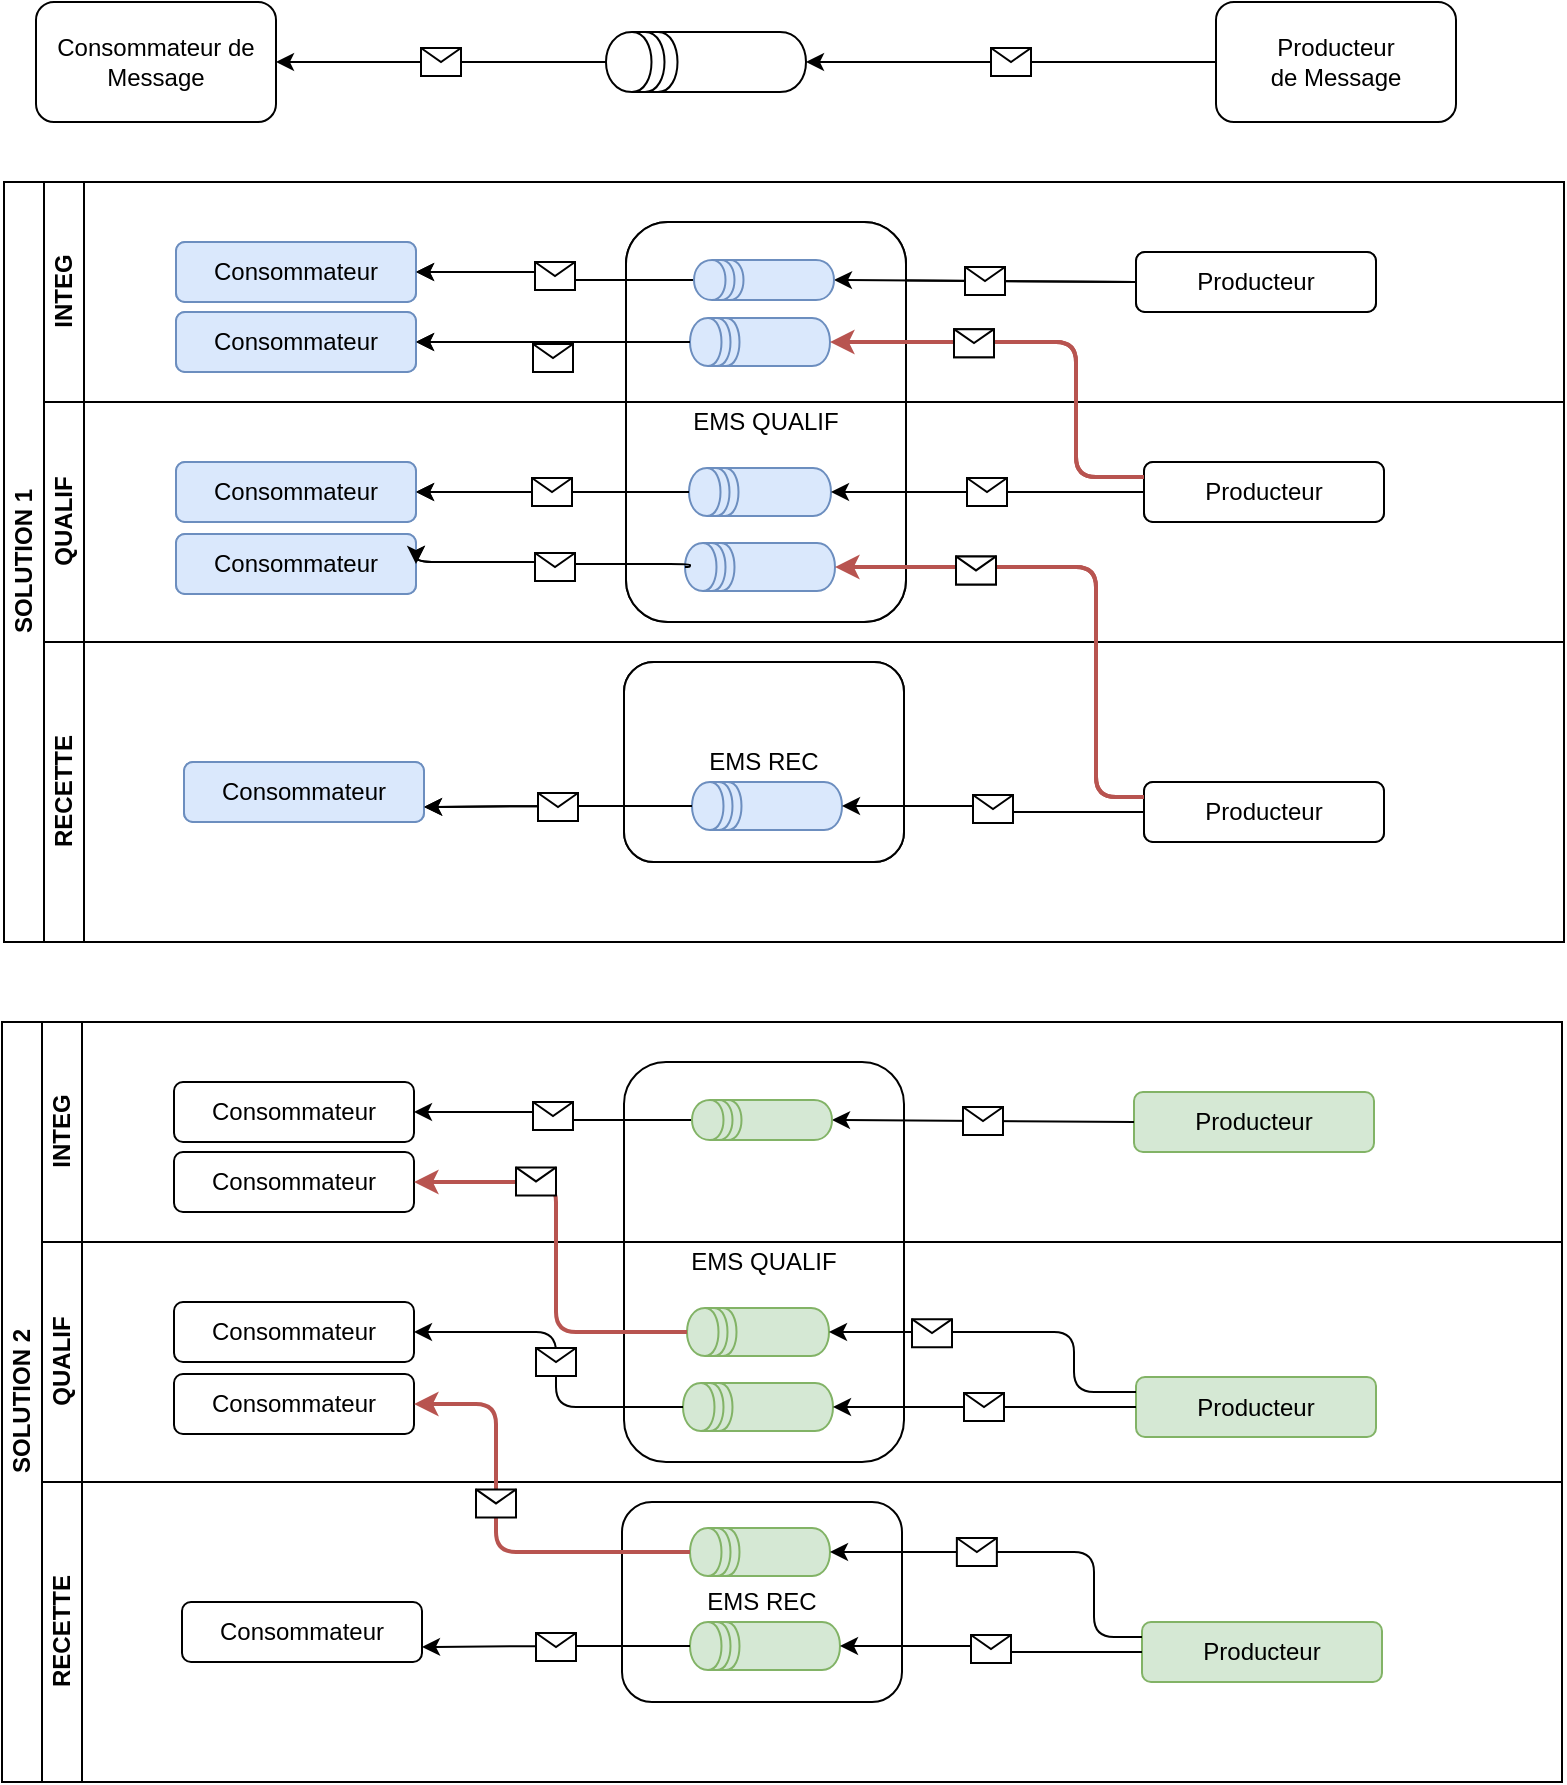 <mxfile version="14.2.7" type="github">
  <diagram id="DB7DYyGe6dCBV-LKf9_g" name="Page-1">
    <mxGraphModel dx="1564" dy="752" grid="1" gridSize="10" guides="1" tooltips="1" connect="1" arrows="1" fold="1" page="1" pageScale="1" pageWidth="827" pageHeight="1169" math="0" shadow="0">
      <root>
        <mxCell id="0" />
        <mxCell id="1" parent="0" />
        <mxCell id="XuUBlldkIkATHeK3EOdW-46" value="EMS QUALIF" style="rounded=1;whiteSpace=wrap;html=1;" vertex="1" parent="1">
          <mxGeometry x="335" y="130" width="140" height="200" as="geometry" />
        </mxCell>
        <mxCell id="Vw3KiEQnQfza69MFVmrH-1" value="Consommateur de Message" style="rounded=1;whiteSpace=wrap;html=1;" parent="1" vertex="1">
          <mxGeometry x="40" y="20" width="120" height="60" as="geometry" />
        </mxCell>
        <mxCell id="Vw3KiEQnQfza69MFVmrH-3" value="&lt;div&gt;Producteur&lt;/div&gt;&lt;div&gt;de Message&lt;br&gt;&lt;/div&gt;" style="rounded=1;whiteSpace=wrap;html=1;" parent="1" vertex="1">
          <mxGeometry x="630" y="20" width="120" height="60" as="geometry" />
        </mxCell>
        <mxCell id="Vw3KiEQnQfza69MFVmrH-16" value="" style="shape=datastore;whiteSpace=wrap;html=1;rotation=-90;" parent="1" vertex="1">
          <mxGeometry x="360" width="30" height="100" as="geometry" />
        </mxCell>
        <mxCell id="yvAMT9Jdo3WJvmyWWWsH-12" value="SOLUTION 1" style="swimlane;html=1;childLayout=stackLayout;resizeParent=1;resizeParentMax=0;horizontal=0;startSize=20;horizontalStack=0;" parent="1" vertex="1">
          <mxGeometry x="24" y="110" width="780" height="380" as="geometry" />
        </mxCell>
        <mxCell id="yvAMT9Jdo3WJvmyWWWsH-13" value="INTEG" style="swimlane;html=1;startSize=20;horizontal=0;" parent="yvAMT9Jdo3WJvmyWWWsH-12" vertex="1">
          <mxGeometry x="20" width="760" height="110" as="geometry" />
        </mxCell>
        <mxCell id="fmMvQ1CZ4i4TI4SBkcEm-39" value="Consommateur" style="rounded=1;whiteSpace=wrap;html=1;fillColor=#dae8fc;strokeColor=#6c8ebf;" parent="yvAMT9Jdo3WJvmyWWWsH-13" vertex="1">
          <mxGeometry x="66" y="30" width="120" height="30" as="geometry" />
        </mxCell>
        <mxCell id="fmMvQ1CZ4i4TI4SBkcEm-40" value="Producteur" style="rounded=1;whiteSpace=wrap;html=1;" parent="yvAMT9Jdo3WJvmyWWWsH-13" vertex="1">
          <mxGeometry x="546" y="35" width="120" height="30" as="geometry" />
        </mxCell>
        <mxCell id="fmMvQ1CZ4i4TI4SBkcEm-42" value="" style="endArrow=classic;html=1;strokeColor=#000000;entryX=1;entryY=0.5;entryDx=0;entryDy=0;exitX=0.5;exitY=0;exitDx=0;exitDy=0;edgeStyle=orthogonalEdgeStyle;" parent="yvAMT9Jdo3WJvmyWWWsH-13" source="fmMvQ1CZ4i4TI4SBkcEm-41" target="fmMvQ1CZ4i4TI4SBkcEm-39" edge="1">
          <mxGeometry relative="1" as="geometry">
            <mxPoint x="385" y="122" as="sourcePoint" />
            <mxPoint x="285" y="122" as="targetPoint" />
          </mxGeometry>
        </mxCell>
        <mxCell id="fmMvQ1CZ4i4TI4SBkcEm-43" value="" style="shape=message;html=1;outlineConnect=0;" parent="fmMvQ1CZ4i4TI4SBkcEm-42" vertex="1">
          <mxGeometry width="20" height="14" relative="1" as="geometry">
            <mxPoint x="-10" y="-7" as="offset" />
          </mxGeometry>
        </mxCell>
        <mxCell id="fmMvQ1CZ4i4TI4SBkcEm-44" value="" style="endArrow=classic;html=1;strokeColor=#000000;entryX=0.5;entryY=1;entryDx=0;entryDy=0;exitX=0;exitY=0.5;exitDx=0;exitDy=0;" parent="yvAMT9Jdo3WJvmyWWWsH-13" source="fmMvQ1CZ4i4TI4SBkcEm-40" target="fmMvQ1CZ4i4TI4SBkcEm-41" edge="1">
          <mxGeometry relative="1" as="geometry">
            <mxPoint x="590" y="92" as="sourcePoint" />
            <mxPoint x="425" y="92" as="targetPoint" />
          </mxGeometry>
        </mxCell>
        <mxCell id="fmMvQ1CZ4i4TI4SBkcEm-45" value="" style="shape=message;html=1;outlineConnect=0;" parent="fmMvQ1CZ4i4TI4SBkcEm-44" vertex="1">
          <mxGeometry width="20" height="14" relative="1" as="geometry">
            <mxPoint x="-10" y="-7" as="offset" />
          </mxGeometry>
        </mxCell>
        <mxCell id="fmMvQ1CZ4i4TI4SBkcEm-41" value="" style="shape=datastore;whiteSpace=wrap;html=1;rotation=-90;fillColor=#dae8fc;strokeColor=#6c8ebf;" parent="yvAMT9Jdo3WJvmyWWWsH-13" vertex="1">
          <mxGeometry x="350" y="14" width="20" height="70" as="geometry" />
        </mxCell>
        <mxCell id="XuUBlldkIkATHeK3EOdW-52" value="Consommateur" style="rounded=1;whiteSpace=wrap;html=1;fillColor=#dae8fc;strokeColor=#6c8ebf;" vertex="1" parent="yvAMT9Jdo3WJvmyWWWsH-13">
          <mxGeometry x="66" y="65" width="120" height="30" as="geometry" />
        </mxCell>
        <mxCell id="yvAMT9Jdo3WJvmyWWWsH-14" value="QUALIF" style="swimlane;html=1;startSize=20;horizontal=0;" parent="yvAMT9Jdo3WJvmyWWWsH-12" vertex="1">
          <mxGeometry x="20" y="110" width="760" height="120" as="geometry" />
        </mxCell>
        <mxCell id="fmMvQ1CZ4i4TI4SBkcEm-46" value="Consommateur" style="rounded=1;whiteSpace=wrap;html=1;fillColor=#dae8fc;strokeColor=#6c8ebf;" parent="yvAMT9Jdo3WJvmyWWWsH-14" vertex="1">
          <mxGeometry x="66" y="30" width="120" height="30" as="geometry" />
        </mxCell>
        <mxCell id="fmMvQ1CZ4i4TI4SBkcEm-47" value="Producteur" style="rounded=1;whiteSpace=wrap;html=1;" parent="yvAMT9Jdo3WJvmyWWWsH-14" vertex="1">
          <mxGeometry x="550" y="30" width="120" height="30" as="geometry" />
        </mxCell>
        <mxCell id="fmMvQ1CZ4i4TI4SBkcEm-48" value="" style="shape=datastore;whiteSpace=wrap;html=1;rotation=-90;fillColor=#dae8fc;strokeColor=#6c8ebf;" parent="yvAMT9Jdo3WJvmyWWWsH-14" vertex="1">
          <mxGeometry x="346" y="9.5" width="24" height="71" as="geometry" />
        </mxCell>
        <mxCell id="fmMvQ1CZ4i4TI4SBkcEm-49" value="" style="endArrow=classic;html=1;strokeColor=#000000;exitX=0.5;exitY=0;exitDx=0;exitDy=0;entryX=1;entryY=0.5;entryDx=0;entryDy=0;edgeStyle=orthogonalEdgeStyle;" parent="yvAMT9Jdo3WJvmyWWWsH-14" source="fmMvQ1CZ4i4TI4SBkcEm-48" edge="1" target="fmMvQ1CZ4i4TI4SBkcEm-46">
          <mxGeometry relative="1" as="geometry">
            <mxPoint x="345" y="-518" as="sourcePoint" />
            <mxPoint x="186" y="81" as="targetPoint" />
          </mxGeometry>
        </mxCell>
        <mxCell id="fmMvQ1CZ4i4TI4SBkcEm-50" value="" style="shape=message;html=1;outlineConnect=0;" parent="fmMvQ1CZ4i4TI4SBkcEm-49" vertex="1">
          <mxGeometry width="20" height="14" relative="1" as="geometry">
            <mxPoint x="-10" y="-7" as="offset" />
          </mxGeometry>
        </mxCell>
        <mxCell id="fmMvQ1CZ4i4TI4SBkcEm-51" value="" style="endArrow=classic;html=1;strokeColor=#000000;entryX=0.5;entryY=1;entryDx=0;entryDy=0;exitX=0;exitY=0.5;exitDx=0;exitDy=0;edgeStyle=orthogonalEdgeStyle;" parent="yvAMT9Jdo3WJvmyWWWsH-14" source="fmMvQ1CZ4i4TI4SBkcEm-47" target="fmMvQ1CZ4i4TI4SBkcEm-48" edge="1">
          <mxGeometry relative="1" as="geometry">
            <mxPoint x="550" y="-557" as="sourcePoint" />
            <mxPoint x="385" y="-557" as="targetPoint" />
          </mxGeometry>
        </mxCell>
        <mxCell id="fmMvQ1CZ4i4TI4SBkcEm-52" value="" style="shape=message;html=1;outlineConnect=0;" parent="fmMvQ1CZ4i4TI4SBkcEm-51" vertex="1">
          <mxGeometry width="20" height="14" relative="1" as="geometry">
            <mxPoint x="-10" y="-7" as="offset" />
          </mxGeometry>
        </mxCell>
        <mxCell id="XuUBlldkIkATHeK3EOdW-56" value="Consommateur" style="rounded=1;whiteSpace=wrap;html=1;fillColor=#dae8fc;strokeColor=#6c8ebf;" vertex="1" parent="yvAMT9Jdo3WJvmyWWWsH-14">
          <mxGeometry x="66" y="66" width="120" height="30" as="geometry" />
        </mxCell>
        <mxCell id="yvAMT9Jdo3WJvmyWWWsH-15" value="RECETTE" style="swimlane;html=1;startSize=20;horizontal=0;" parent="yvAMT9Jdo3WJvmyWWWsH-12" vertex="1">
          <mxGeometry x="20" y="230" width="760" height="150" as="geometry" />
        </mxCell>
        <mxCell id="XuUBlldkIkATHeK3EOdW-1" value="EMS REC" style="rounded=1;whiteSpace=wrap;html=1;" vertex="1" parent="yvAMT9Jdo3WJvmyWWWsH-15">
          <mxGeometry x="290" y="10" width="140" height="100" as="geometry" />
        </mxCell>
        <mxCell id="fmMvQ1CZ4i4TI4SBkcEm-53" value="Consommateur" style="rounded=1;whiteSpace=wrap;html=1;fillColor=#dae8fc;strokeColor=#6c8ebf;" parent="yvAMT9Jdo3WJvmyWWWsH-15" vertex="1">
          <mxGeometry x="70" y="60" width="120" height="30" as="geometry" />
        </mxCell>
        <mxCell id="fmMvQ1CZ4i4TI4SBkcEm-54" value="Producteur" style="rounded=1;whiteSpace=wrap;html=1;" parent="yvAMT9Jdo3WJvmyWWWsH-15" vertex="1">
          <mxGeometry x="550" y="70" width="120" height="30" as="geometry" />
        </mxCell>
        <mxCell id="fmMvQ1CZ4i4TI4SBkcEm-55" value="" style="shape=datastore;whiteSpace=wrap;html=1;rotation=-90;fillColor=#dae8fc;strokeColor=#6c8ebf;" parent="yvAMT9Jdo3WJvmyWWWsH-15" vertex="1">
          <mxGeometry x="349.5" y="44.5" width="24" height="75" as="geometry" />
        </mxCell>
        <mxCell id="fmMvQ1CZ4i4TI4SBkcEm-56" value="" style="endArrow=classic;html=1;strokeColor=#000000;entryX=1;entryY=0.75;entryDx=0;entryDy=0;exitX=0.5;exitY=0;exitDx=0;exitDy=0;edgeStyle=orthogonalEdgeStyle;" parent="yvAMT9Jdo3WJvmyWWWsH-15" source="fmMvQ1CZ4i4TI4SBkcEm-55" target="fmMvQ1CZ4i4TI4SBkcEm-53" edge="1">
          <mxGeometry relative="1" as="geometry">
            <mxPoint x="345" y="-523" as="sourcePoint" />
            <mxPoint x="245" y="-523" as="targetPoint" />
          </mxGeometry>
        </mxCell>
        <mxCell id="fmMvQ1CZ4i4TI4SBkcEm-57" value="" style="shape=message;html=1;outlineConnect=0;" parent="fmMvQ1CZ4i4TI4SBkcEm-56" vertex="1">
          <mxGeometry width="20" height="14" relative="1" as="geometry">
            <mxPoint x="-10" y="-7" as="offset" />
          </mxGeometry>
        </mxCell>
        <mxCell id="fmMvQ1CZ4i4TI4SBkcEm-58" value="" style="endArrow=classic;html=1;strokeColor=#000000;entryX=0.5;entryY=1;entryDx=0;entryDy=0;exitX=0;exitY=0.5;exitDx=0;exitDy=0;edgeStyle=orthogonalEdgeStyle;" parent="yvAMT9Jdo3WJvmyWWWsH-15" source="fmMvQ1CZ4i4TI4SBkcEm-54" target="fmMvQ1CZ4i4TI4SBkcEm-55" edge="1">
          <mxGeometry relative="1" as="geometry">
            <mxPoint x="550" y="-553" as="sourcePoint" />
            <mxPoint x="385" y="-553" as="targetPoint" />
          </mxGeometry>
        </mxCell>
        <mxCell id="fmMvQ1CZ4i4TI4SBkcEm-59" value="" style="shape=message;html=1;outlineConnect=0;" parent="fmMvQ1CZ4i4TI4SBkcEm-58" vertex="1">
          <mxGeometry width="20" height="14" relative="1" as="geometry">
            <mxPoint x="-10" y="-7" as="offset" />
          </mxGeometry>
        </mxCell>
        <mxCell id="yvAMT9Jdo3WJvmyWWWsH-21" value="" style="endArrow=classic;html=1;strokeColor=#000000;entryX=1;entryY=0.5;entryDx=0;entryDy=0;exitX=0.5;exitY=0;exitDx=0;exitDy=0;" parent="1" source="Vw3KiEQnQfza69MFVmrH-16" target="Vw3KiEQnQfza69MFVmrH-1" edge="1">
          <mxGeometry relative="1" as="geometry">
            <mxPoint x="400" y="122" as="sourcePoint" />
            <mxPoint x="300" y="122" as="targetPoint" />
          </mxGeometry>
        </mxCell>
        <mxCell id="yvAMT9Jdo3WJvmyWWWsH-22" value="" style="shape=message;html=1;outlineConnect=0;" parent="yvAMT9Jdo3WJvmyWWWsH-21" vertex="1">
          <mxGeometry width="20" height="14" relative="1" as="geometry">
            <mxPoint x="-10" y="-7" as="offset" />
          </mxGeometry>
        </mxCell>
        <mxCell id="yvAMT9Jdo3WJvmyWWWsH-23" value="" style="endArrow=classic;html=1;strokeColor=#000000;entryX=0.5;entryY=1;entryDx=0;entryDy=0;exitX=0;exitY=0.5;exitDx=0;exitDy=0;" parent="1" source="Vw3KiEQnQfza69MFVmrH-3" target="Vw3KiEQnQfza69MFVmrH-16" edge="1">
          <mxGeometry relative="1" as="geometry">
            <mxPoint x="605" y="92" as="sourcePoint" />
            <mxPoint x="440" y="92" as="targetPoint" />
          </mxGeometry>
        </mxCell>
        <mxCell id="yvAMT9Jdo3WJvmyWWWsH-24" value="" style="shape=message;html=1;outlineConnect=0;" parent="yvAMT9Jdo3WJvmyWWWsH-23" vertex="1">
          <mxGeometry width="20" height="14" relative="1" as="geometry">
            <mxPoint x="-10" y="-7" as="offset" />
          </mxGeometry>
        </mxCell>
        <mxCell id="fmMvQ1CZ4i4TI4SBkcEm-62" value="" style="shape=datastore;whiteSpace=wrap;html=1;rotation=-90;fillColor=#dae8fc;strokeColor=#6c8ebf;" parent="1" vertex="1">
          <mxGeometry x="390" y="155" width="24" height="70" as="geometry" />
        </mxCell>
        <mxCell id="fmMvQ1CZ4i4TI4SBkcEm-63" value="" style="endArrow=classic;html=1;strokeColor=#000000;exitX=0.5;exitY=0;exitDx=0;exitDy=0;entryX=1;entryY=0.5;entryDx=0;entryDy=0;edgeStyle=orthogonalEdgeStyle;" parent="1" source="fmMvQ1CZ4i4TI4SBkcEm-62" target="XuUBlldkIkATHeK3EOdW-52" edge="1">
          <mxGeometry relative="1" as="geometry">
            <mxPoint x="353" y="310" as="sourcePoint" />
            <mxPoint x="234" y="310" as="targetPoint" />
          </mxGeometry>
        </mxCell>
        <mxCell id="fmMvQ1CZ4i4TI4SBkcEm-64" value="" style="shape=message;html=1;outlineConnect=0;" parent="fmMvQ1CZ4i4TI4SBkcEm-63" vertex="1">
          <mxGeometry width="20" height="14" relative="1" as="geometry">
            <mxPoint x="-10" y="1" as="offset" />
          </mxGeometry>
        </mxCell>
        <mxCell id="fmMvQ1CZ4i4TI4SBkcEm-60" value="" style="endArrow=classic;html=1;strokeColor=#b85450;entryX=0.5;entryY=1;entryDx=0;entryDy=0;exitX=0;exitY=0.25;exitDx=0;exitDy=0;edgeStyle=orthogonalEdgeStyle;fillColor=#f8cecc;strokeWidth=2;" parent="1" source="fmMvQ1CZ4i4TI4SBkcEm-47" target="fmMvQ1CZ4i4TI4SBkcEm-62" edge="1">
          <mxGeometry relative="1" as="geometry">
            <mxPoint x="590" y="180" as="sourcePoint" />
            <mxPoint x="449" y="180" as="targetPoint" />
            <Array as="points">
              <mxPoint x="560" y="258" />
              <mxPoint x="560" y="190" />
            </Array>
          </mxGeometry>
        </mxCell>
        <mxCell id="fmMvQ1CZ4i4TI4SBkcEm-61" value="" style="shape=message;html=1;outlineConnect=0;" parent="fmMvQ1CZ4i4TI4SBkcEm-60" vertex="1">
          <mxGeometry width="20" height="14" relative="1" as="geometry">
            <mxPoint x="-50" y="-6.43" as="offset" />
          </mxGeometry>
        </mxCell>
        <mxCell id="fmMvQ1CZ4i4TI4SBkcEm-65" value="" style="shape=datastore;whiteSpace=wrap;html=1;rotation=-90;fillColor=#dae8fc;strokeColor=#6c8ebf;" parent="1" vertex="1">
          <mxGeometry x="390" y="265" width="24" height="75" as="geometry" />
        </mxCell>
        <mxCell id="fmMvQ1CZ4i4TI4SBkcEm-66" value="" style="endArrow=classic;html=1;strokeColor=#000000;exitX=0.5;exitY=0;exitDx=0;exitDy=0;entryX=1;entryY=0.5;entryDx=0;entryDy=0;edgeStyle=orthogonalEdgeStyle;" parent="1" source="fmMvQ1CZ4i4TI4SBkcEm-65" target="XuUBlldkIkATHeK3EOdW-56" edge="1">
          <mxGeometry relative="1" as="geometry">
            <mxPoint x="357" y="225" as="sourcePoint" />
            <mxPoint x="238" y="267.5" as="targetPoint" />
            <Array as="points">
              <mxPoint x="367" y="303" />
              <mxPoint x="367" y="301" />
              <mxPoint x="294" y="301" />
              <mxPoint x="230" y="300" />
            </Array>
          </mxGeometry>
        </mxCell>
        <mxCell id="fmMvQ1CZ4i4TI4SBkcEm-67" value="" style="shape=message;html=1;outlineConnect=0;" parent="fmMvQ1CZ4i4TI4SBkcEm-66" vertex="1">
          <mxGeometry width="20" height="14" relative="1" as="geometry">
            <mxPoint x="-10" y="-5.5" as="offset" />
          </mxGeometry>
        </mxCell>
        <mxCell id="fmMvQ1CZ4i4TI4SBkcEm-70" value="" style="endArrow=classic;html=1;strokeColor=#b85450;entryX=0.5;entryY=1;entryDx=0;entryDy=0;edgeStyle=orthogonalEdgeStyle;fillColor=#f8cecc;strokeWidth=2;exitX=0;exitY=0.25;exitDx=0;exitDy=0;" parent="1" target="fmMvQ1CZ4i4TI4SBkcEm-65" edge="1" source="fmMvQ1CZ4i4TI4SBkcEm-54">
          <mxGeometry relative="1" as="geometry">
            <mxPoint x="590" y="160" as="sourcePoint" />
            <mxPoint x="453" y="290" as="targetPoint" />
            <Array as="points">
              <mxPoint x="570" y="418" />
              <mxPoint x="570" y="303" />
            </Array>
          </mxGeometry>
        </mxCell>
        <mxCell id="fmMvQ1CZ4i4TI4SBkcEm-71" value="" style="shape=message;html=1;outlineConnect=0;" parent="fmMvQ1CZ4i4TI4SBkcEm-70" vertex="1">
          <mxGeometry width="20" height="14" relative="1" as="geometry">
            <mxPoint x="-70" y="-9.29" as="offset" />
          </mxGeometry>
        </mxCell>
        <mxCell id="XuUBlldkIkATHeK3EOdW-62" value="EMS QUALIF" style="rounded=1;whiteSpace=wrap;html=1;" vertex="1" parent="1">
          <mxGeometry x="335" y="130" width="140" height="200" as="geometry" />
        </mxCell>
        <mxCell id="XuUBlldkIkATHeK3EOdW-63" value="SOLUTION 1" style="swimlane;html=1;childLayout=stackLayout;resizeParent=1;resizeParentMax=0;horizontal=0;startSize=20;horizontalStack=0;" vertex="1" parent="1">
          <mxGeometry x="24" y="110" width="780" height="380" as="geometry" />
        </mxCell>
        <mxCell id="XuUBlldkIkATHeK3EOdW-64" value="INTEG" style="swimlane;html=1;startSize=20;horizontal=0;" vertex="1" parent="XuUBlldkIkATHeK3EOdW-63">
          <mxGeometry x="20" width="760" height="110" as="geometry" />
        </mxCell>
        <mxCell id="XuUBlldkIkATHeK3EOdW-65" value="Consommateur" style="rounded=1;whiteSpace=wrap;html=1;fillColor=#dae8fc;strokeColor=#6c8ebf;" vertex="1" parent="XuUBlldkIkATHeK3EOdW-64">
          <mxGeometry x="66" y="30" width="120" height="30" as="geometry" />
        </mxCell>
        <mxCell id="XuUBlldkIkATHeK3EOdW-66" value="Producteur" style="rounded=1;whiteSpace=wrap;html=1;" vertex="1" parent="XuUBlldkIkATHeK3EOdW-64">
          <mxGeometry x="546" y="35" width="120" height="30" as="geometry" />
        </mxCell>
        <mxCell id="XuUBlldkIkATHeK3EOdW-67" value="" style="endArrow=classic;html=1;strokeColor=#000000;entryX=1;entryY=0.5;entryDx=0;entryDy=0;exitX=0.5;exitY=0;exitDx=0;exitDy=0;edgeStyle=orthogonalEdgeStyle;" edge="1" parent="XuUBlldkIkATHeK3EOdW-64" source="XuUBlldkIkATHeK3EOdW-71" target="XuUBlldkIkATHeK3EOdW-65">
          <mxGeometry relative="1" as="geometry">
            <mxPoint x="385" y="122" as="sourcePoint" />
            <mxPoint x="285" y="122" as="targetPoint" />
          </mxGeometry>
        </mxCell>
        <mxCell id="XuUBlldkIkATHeK3EOdW-68" value="" style="shape=message;html=1;outlineConnect=0;" vertex="1" parent="XuUBlldkIkATHeK3EOdW-67">
          <mxGeometry width="20" height="14" relative="1" as="geometry">
            <mxPoint x="-10" y="-7" as="offset" />
          </mxGeometry>
        </mxCell>
        <mxCell id="XuUBlldkIkATHeK3EOdW-69" value="" style="endArrow=classic;html=1;strokeColor=#000000;entryX=0.5;entryY=1;entryDx=0;entryDy=0;exitX=0;exitY=0.5;exitDx=0;exitDy=0;" edge="1" parent="XuUBlldkIkATHeK3EOdW-64" source="XuUBlldkIkATHeK3EOdW-66" target="XuUBlldkIkATHeK3EOdW-71">
          <mxGeometry relative="1" as="geometry">
            <mxPoint x="590" y="92" as="sourcePoint" />
            <mxPoint x="425" y="92" as="targetPoint" />
          </mxGeometry>
        </mxCell>
        <mxCell id="XuUBlldkIkATHeK3EOdW-70" value="" style="shape=message;html=1;outlineConnect=0;" vertex="1" parent="XuUBlldkIkATHeK3EOdW-69">
          <mxGeometry width="20" height="14" relative="1" as="geometry">
            <mxPoint x="-10" y="-7" as="offset" />
          </mxGeometry>
        </mxCell>
        <mxCell id="XuUBlldkIkATHeK3EOdW-71" value="" style="shape=datastore;whiteSpace=wrap;html=1;rotation=-90;fillColor=#dae8fc;strokeColor=#6c8ebf;" vertex="1" parent="XuUBlldkIkATHeK3EOdW-64">
          <mxGeometry x="350" y="14" width="20" height="70" as="geometry" />
        </mxCell>
        <mxCell id="XuUBlldkIkATHeK3EOdW-72" value="Consommateur" style="rounded=1;whiteSpace=wrap;html=1;fillColor=#dae8fc;strokeColor=#6c8ebf;" vertex="1" parent="XuUBlldkIkATHeK3EOdW-64">
          <mxGeometry x="66" y="65" width="120" height="30" as="geometry" />
        </mxCell>
        <mxCell id="XuUBlldkIkATHeK3EOdW-73" value="QUALIF" style="swimlane;html=1;startSize=20;horizontal=0;" vertex="1" parent="XuUBlldkIkATHeK3EOdW-63">
          <mxGeometry x="20" y="110" width="760" height="120" as="geometry" />
        </mxCell>
        <mxCell id="XuUBlldkIkATHeK3EOdW-74" value="Consommateur" style="rounded=1;whiteSpace=wrap;html=1;fillColor=#dae8fc;strokeColor=#6c8ebf;" vertex="1" parent="XuUBlldkIkATHeK3EOdW-73">
          <mxGeometry x="66" y="30" width="120" height="30" as="geometry" />
        </mxCell>
        <mxCell id="XuUBlldkIkATHeK3EOdW-75" value="Producteur" style="rounded=1;whiteSpace=wrap;html=1;" vertex="1" parent="XuUBlldkIkATHeK3EOdW-73">
          <mxGeometry x="550" y="30" width="120" height="30" as="geometry" />
        </mxCell>
        <mxCell id="XuUBlldkIkATHeK3EOdW-76" value="" style="shape=datastore;whiteSpace=wrap;html=1;rotation=-90;fillColor=#dae8fc;strokeColor=#6c8ebf;" vertex="1" parent="XuUBlldkIkATHeK3EOdW-73">
          <mxGeometry x="346" y="9.5" width="24" height="71" as="geometry" />
        </mxCell>
        <mxCell id="XuUBlldkIkATHeK3EOdW-77" value="" style="endArrow=classic;html=1;strokeColor=#000000;exitX=0.5;exitY=0;exitDx=0;exitDy=0;entryX=1;entryY=0.5;entryDx=0;entryDy=0;edgeStyle=orthogonalEdgeStyle;" edge="1" parent="XuUBlldkIkATHeK3EOdW-73" source="XuUBlldkIkATHeK3EOdW-76" target="XuUBlldkIkATHeK3EOdW-74">
          <mxGeometry relative="1" as="geometry">
            <mxPoint x="345" y="-518" as="sourcePoint" />
            <mxPoint x="186" y="81" as="targetPoint" />
          </mxGeometry>
        </mxCell>
        <mxCell id="XuUBlldkIkATHeK3EOdW-78" value="" style="shape=message;html=1;outlineConnect=0;" vertex="1" parent="XuUBlldkIkATHeK3EOdW-77">
          <mxGeometry width="20" height="14" relative="1" as="geometry">
            <mxPoint x="-10" y="-7" as="offset" />
          </mxGeometry>
        </mxCell>
        <mxCell id="XuUBlldkIkATHeK3EOdW-79" value="" style="endArrow=classic;html=1;strokeColor=#000000;entryX=0.5;entryY=1;entryDx=0;entryDy=0;exitX=0;exitY=0.5;exitDx=0;exitDy=0;edgeStyle=orthogonalEdgeStyle;" edge="1" parent="XuUBlldkIkATHeK3EOdW-73" source="XuUBlldkIkATHeK3EOdW-75" target="XuUBlldkIkATHeK3EOdW-76">
          <mxGeometry relative="1" as="geometry">
            <mxPoint x="550" y="-557" as="sourcePoint" />
            <mxPoint x="385" y="-557" as="targetPoint" />
          </mxGeometry>
        </mxCell>
        <mxCell id="XuUBlldkIkATHeK3EOdW-80" value="" style="shape=message;html=1;outlineConnect=0;" vertex="1" parent="XuUBlldkIkATHeK3EOdW-79">
          <mxGeometry width="20" height="14" relative="1" as="geometry">
            <mxPoint x="-10" y="-7" as="offset" />
          </mxGeometry>
        </mxCell>
        <mxCell id="XuUBlldkIkATHeK3EOdW-81" value="Consommateur" style="rounded=1;whiteSpace=wrap;html=1;fillColor=#dae8fc;strokeColor=#6c8ebf;" vertex="1" parent="XuUBlldkIkATHeK3EOdW-73">
          <mxGeometry x="66" y="66" width="120" height="30" as="geometry" />
        </mxCell>
        <mxCell id="XuUBlldkIkATHeK3EOdW-82" value="RECETTE" style="swimlane;html=1;startSize=20;horizontal=0;" vertex="1" parent="XuUBlldkIkATHeK3EOdW-63">
          <mxGeometry x="20" y="230" width="760" height="150" as="geometry" />
        </mxCell>
        <mxCell id="XuUBlldkIkATHeK3EOdW-83" value="EMS REC" style="rounded=1;whiteSpace=wrap;html=1;" vertex="1" parent="XuUBlldkIkATHeK3EOdW-82">
          <mxGeometry x="290" y="10" width="140" height="100" as="geometry" />
        </mxCell>
        <mxCell id="XuUBlldkIkATHeK3EOdW-84" value="Consommateur" style="rounded=1;whiteSpace=wrap;html=1;fillColor=#dae8fc;strokeColor=#6c8ebf;" vertex="1" parent="XuUBlldkIkATHeK3EOdW-82">
          <mxGeometry x="70" y="60" width="120" height="30" as="geometry" />
        </mxCell>
        <mxCell id="XuUBlldkIkATHeK3EOdW-85" value="Producteur" style="rounded=1;whiteSpace=wrap;html=1;" vertex="1" parent="XuUBlldkIkATHeK3EOdW-82">
          <mxGeometry x="550" y="70" width="120" height="30" as="geometry" />
        </mxCell>
        <mxCell id="XuUBlldkIkATHeK3EOdW-86" value="" style="shape=datastore;whiteSpace=wrap;html=1;rotation=-90;fillColor=#dae8fc;strokeColor=#6c8ebf;" vertex="1" parent="XuUBlldkIkATHeK3EOdW-82">
          <mxGeometry x="349.5" y="44.5" width="24" height="75" as="geometry" />
        </mxCell>
        <mxCell id="XuUBlldkIkATHeK3EOdW-87" value="" style="endArrow=classic;html=1;strokeColor=#000000;entryX=1;entryY=0.75;entryDx=0;entryDy=0;exitX=0.5;exitY=0;exitDx=0;exitDy=0;edgeStyle=orthogonalEdgeStyle;" edge="1" parent="XuUBlldkIkATHeK3EOdW-82" source="XuUBlldkIkATHeK3EOdW-86" target="XuUBlldkIkATHeK3EOdW-84">
          <mxGeometry relative="1" as="geometry">
            <mxPoint x="345" y="-523" as="sourcePoint" />
            <mxPoint x="245" y="-523" as="targetPoint" />
          </mxGeometry>
        </mxCell>
        <mxCell id="XuUBlldkIkATHeK3EOdW-88" value="" style="shape=message;html=1;outlineConnect=0;" vertex="1" parent="XuUBlldkIkATHeK3EOdW-87">
          <mxGeometry width="20" height="14" relative="1" as="geometry">
            <mxPoint x="-10" y="-7" as="offset" />
          </mxGeometry>
        </mxCell>
        <mxCell id="XuUBlldkIkATHeK3EOdW-89" value="" style="endArrow=classic;html=1;strokeColor=#000000;entryX=0.5;entryY=1;entryDx=0;entryDy=0;exitX=0;exitY=0.5;exitDx=0;exitDy=0;edgeStyle=orthogonalEdgeStyle;" edge="1" parent="XuUBlldkIkATHeK3EOdW-82" source="XuUBlldkIkATHeK3EOdW-85" target="XuUBlldkIkATHeK3EOdW-86">
          <mxGeometry relative="1" as="geometry">
            <mxPoint x="550" y="-553" as="sourcePoint" />
            <mxPoint x="385" y="-553" as="targetPoint" />
          </mxGeometry>
        </mxCell>
        <mxCell id="XuUBlldkIkATHeK3EOdW-90" value="" style="shape=message;html=1;outlineConnect=0;" vertex="1" parent="XuUBlldkIkATHeK3EOdW-89">
          <mxGeometry width="20" height="14" relative="1" as="geometry">
            <mxPoint x="-10" y="-7" as="offset" />
          </mxGeometry>
        </mxCell>
        <mxCell id="XuUBlldkIkATHeK3EOdW-91" value="" style="shape=datastore;whiteSpace=wrap;html=1;rotation=-90;fillColor=#dae8fc;strokeColor=#6c8ebf;" vertex="1" parent="1">
          <mxGeometry x="390" y="155" width="24" height="70" as="geometry" />
        </mxCell>
        <mxCell id="XuUBlldkIkATHeK3EOdW-92" value="" style="endArrow=classic;html=1;strokeColor=#000000;exitX=0.5;exitY=0;exitDx=0;exitDy=0;entryX=1;entryY=0.5;entryDx=0;entryDy=0;edgeStyle=orthogonalEdgeStyle;" edge="1" parent="1" source="XuUBlldkIkATHeK3EOdW-91" target="XuUBlldkIkATHeK3EOdW-72">
          <mxGeometry relative="1" as="geometry">
            <mxPoint x="353" y="310" as="sourcePoint" />
            <mxPoint x="234" y="310" as="targetPoint" />
          </mxGeometry>
        </mxCell>
        <mxCell id="XuUBlldkIkATHeK3EOdW-93" value="" style="shape=message;html=1;outlineConnect=0;" vertex="1" parent="XuUBlldkIkATHeK3EOdW-92">
          <mxGeometry width="20" height="14" relative="1" as="geometry">
            <mxPoint x="-10" y="1" as="offset" />
          </mxGeometry>
        </mxCell>
        <mxCell id="XuUBlldkIkATHeK3EOdW-94" value="" style="endArrow=classic;html=1;strokeColor=#b85450;entryX=0.5;entryY=1;entryDx=0;entryDy=0;exitX=0;exitY=0.25;exitDx=0;exitDy=0;edgeStyle=orthogonalEdgeStyle;fillColor=#f8cecc;strokeWidth=2;" edge="1" parent="1" source="XuUBlldkIkATHeK3EOdW-75" target="XuUBlldkIkATHeK3EOdW-91">
          <mxGeometry relative="1" as="geometry">
            <mxPoint x="590" y="180" as="sourcePoint" />
            <mxPoint x="449" y="180" as="targetPoint" />
            <Array as="points">
              <mxPoint x="560" y="258" />
              <mxPoint x="560" y="190" />
            </Array>
          </mxGeometry>
        </mxCell>
        <mxCell id="XuUBlldkIkATHeK3EOdW-95" value="" style="shape=message;html=1;outlineConnect=0;" vertex="1" parent="XuUBlldkIkATHeK3EOdW-94">
          <mxGeometry width="20" height="14" relative="1" as="geometry">
            <mxPoint x="-50" y="-6.43" as="offset" />
          </mxGeometry>
        </mxCell>
        <mxCell id="XuUBlldkIkATHeK3EOdW-96" value="" style="shape=datastore;whiteSpace=wrap;html=1;rotation=-90;fillColor=#dae8fc;strokeColor=#6c8ebf;" vertex="1" parent="1">
          <mxGeometry x="390" y="265" width="24" height="75" as="geometry" />
        </mxCell>
        <mxCell id="XuUBlldkIkATHeK3EOdW-97" value="" style="endArrow=classic;html=1;strokeColor=#000000;exitX=0.5;exitY=0;exitDx=0;exitDy=0;entryX=1;entryY=0.5;entryDx=0;entryDy=0;edgeStyle=orthogonalEdgeStyle;" edge="1" parent="1" source="XuUBlldkIkATHeK3EOdW-96" target="XuUBlldkIkATHeK3EOdW-81">
          <mxGeometry relative="1" as="geometry">
            <mxPoint x="357" y="225" as="sourcePoint" />
            <mxPoint x="238" y="267.5" as="targetPoint" />
            <Array as="points">
              <mxPoint x="367" y="303" />
              <mxPoint x="367" y="301" />
              <mxPoint x="294" y="301" />
              <mxPoint x="230" y="300" />
            </Array>
          </mxGeometry>
        </mxCell>
        <mxCell id="XuUBlldkIkATHeK3EOdW-98" value="" style="shape=message;html=1;outlineConnect=0;" vertex="1" parent="XuUBlldkIkATHeK3EOdW-97">
          <mxGeometry width="20" height="14" relative="1" as="geometry">
            <mxPoint x="-10" y="-5.5" as="offset" />
          </mxGeometry>
        </mxCell>
        <mxCell id="XuUBlldkIkATHeK3EOdW-99" value="" style="endArrow=classic;html=1;strokeColor=#b85450;entryX=0.5;entryY=1;entryDx=0;entryDy=0;edgeStyle=orthogonalEdgeStyle;fillColor=#f8cecc;strokeWidth=2;exitX=0;exitY=0.25;exitDx=0;exitDy=0;" edge="1" parent="1" source="XuUBlldkIkATHeK3EOdW-85" target="XuUBlldkIkATHeK3EOdW-96">
          <mxGeometry relative="1" as="geometry">
            <mxPoint x="590" y="160" as="sourcePoint" />
            <mxPoint x="453" y="290" as="targetPoint" />
            <Array as="points">
              <mxPoint x="570" y="418" />
              <mxPoint x="570" y="303" />
            </Array>
          </mxGeometry>
        </mxCell>
        <mxCell id="XuUBlldkIkATHeK3EOdW-100" value="" style="shape=message;html=1;outlineConnect=0;" vertex="1" parent="XuUBlldkIkATHeK3EOdW-99">
          <mxGeometry width="20" height="14" relative="1" as="geometry">
            <mxPoint x="-70" y="-9.29" as="offset" />
          </mxGeometry>
        </mxCell>
        <mxCell id="XuUBlldkIkATHeK3EOdW-116" value="EMS QUALIF" style="rounded=1;whiteSpace=wrap;html=1;" vertex="1" parent="1">
          <mxGeometry x="334" y="550" width="140" height="200" as="geometry" />
        </mxCell>
        <mxCell id="XuUBlldkIkATHeK3EOdW-117" value="SOLUTION 2" style="swimlane;html=1;childLayout=stackLayout;resizeParent=1;resizeParentMax=0;horizontal=0;startSize=20;horizontalStack=0;" vertex="1" parent="1">
          <mxGeometry x="23" y="530" width="780" height="380" as="geometry" />
        </mxCell>
        <mxCell id="XuUBlldkIkATHeK3EOdW-118" value="INTEG" style="swimlane;html=1;startSize=20;horizontal=0;" vertex="1" parent="XuUBlldkIkATHeK3EOdW-117">
          <mxGeometry x="20" width="760" height="110" as="geometry" />
        </mxCell>
        <mxCell id="XuUBlldkIkATHeK3EOdW-119" value="Consommateur" style="rounded=1;whiteSpace=wrap;html=1;" vertex="1" parent="XuUBlldkIkATHeK3EOdW-118">
          <mxGeometry x="66" y="30" width="120" height="30" as="geometry" />
        </mxCell>
        <mxCell id="XuUBlldkIkATHeK3EOdW-120" value="Producteur" style="rounded=1;whiteSpace=wrap;html=1;fillColor=#d5e8d4;strokeColor=#82b366;" vertex="1" parent="XuUBlldkIkATHeK3EOdW-118">
          <mxGeometry x="546" y="35" width="120" height="30" as="geometry" />
        </mxCell>
        <mxCell id="XuUBlldkIkATHeK3EOdW-121" value="" style="endArrow=classic;html=1;strokeColor=#000000;entryX=1;entryY=0.5;entryDx=0;entryDy=0;exitX=0.5;exitY=0;exitDx=0;exitDy=0;edgeStyle=orthogonalEdgeStyle;" edge="1" parent="XuUBlldkIkATHeK3EOdW-118" source="XuUBlldkIkATHeK3EOdW-125" target="XuUBlldkIkATHeK3EOdW-119">
          <mxGeometry relative="1" as="geometry">
            <mxPoint x="385" y="122" as="sourcePoint" />
            <mxPoint x="285" y="122" as="targetPoint" />
          </mxGeometry>
        </mxCell>
        <mxCell id="XuUBlldkIkATHeK3EOdW-122" value="" style="shape=message;html=1;outlineConnect=0;" vertex="1" parent="XuUBlldkIkATHeK3EOdW-121">
          <mxGeometry width="20" height="14" relative="1" as="geometry">
            <mxPoint x="-10" y="-7" as="offset" />
          </mxGeometry>
        </mxCell>
        <mxCell id="XuUBlldkIkATHeK3EOdW-123" value="" style="endArrow=classic;html=1;strokeColor=#000000;entryX=0.5;entryY=1;entryDx=0;entryDy=0;exitX=0;exitY=0.5;exitDx=0;exitDy=0;" edge="1" parent="XuUBlldkIkATHeK3EOdW-118" source="XuUBlldkIkATHeK3EOdW-120" target="XuUBlldkIkATHeK3EOdW-125">
          <mxGeometry relative="1" as="geometry">
            <mxPoint x="590" y="92" as="sourcePoint" />
            <mxPoint x="425" y="92" as="targetPoint" />
          </mxGeometry>
        </mxCell>
        <mxCell id="XuUBlldkIkATHeK3EOdW-124" value="" style="shape=message;html=1;outlineConnect=0;" vertex="1" parent="XuUBlldkIkATHeK3EOdW-123">
          <mxGeometry width="20" height="14" relative="1" as="geometry">
            <mxPoint x="-10" y="-7" as="offset" />
          </mxGeometry>
        </mxCell>
        <mxCell id="XuUBlldkIkATHeK3EOdW-125" value="" style="shape=datastore;whiteSpace=wrap;html=1;rotation=-90;fillColor=#d5e8d4;strokeColor=#82b366;" vertex="1" parent="XuUBlldkIkATHeK3EOdW-118">
          <mxGeometry x="350" y="14" width="20" height="70" as="geometry" />
        </mxCell>
        <mxCell id="XuUBlldkIkATHeK3EOdW-126" value="Consommateur" style="rounded=1;whiteSpace=wrap;html=1;" vertex="1" parent="XuUBlldkIkATHeK3EOdW-118">
          <mxGeometry x="66" y="65" width="120" height="30" as="geometry" />
        </mxCell>
        <mxCell id="XuUBlldkIkATHeK3EOdW-127" value="QUALIF" style="swimlane;html=1;startSize=20;horizontal=0;" vertex="1" parent="XuUBlldkIkATHeK3EOdW-117">
          <mxGeometry x="20" y="110" width="760" height="120" as="geometry" />
        </mxCell>
        <mxCell id="XuUBlldkIkATHeK3EOdW-128" value="Consommateur" style="rounded=1;whiteSpace=wrap;html=1;" vertex="1" parent="XuUBlldkIkATHeK3EOdW-127">
          <mxGeometry x="66" y="30" width="120" height="30" as="geometry" />
        </mxCell>
        <mxCell id="XuUBlldkIkATHeK3EOdW-129" value="Producteur" style="rounded=1;whiteSpace=wrap;html=1;fillColor=#d5e8d4;strokeColor=#82b366;" vertex="1" parent="XuUBlldkIkATHeK3EOdW-127">
          <mxGeometry x="547" y="67.5" width="120" height="30" as="geometry" />
        </mxCell>
        <mxCell id="XuUBlldkIkATHeK3EOdW-130" value="" style="shape=datastore;whiteSpace=wrap;html=1;rotation=-90;fillColor=#d5e8d4;strokeColor=#82b366;" vertex="1" parent="XuUBlldkIkATHeK3EOdW-127">
          <mxGeometry x="346" y="9.5" width="24" height="71" as="geometry" />
        </mxCell>
        <mxCell id="XuUBlldkIkATHeK3EOdW-135" value="Consommateur" style="rounded=1;whiteSpace=wrap;html=1;" vertex="1" parent="XuUBlldkIkATHeK3EOdW-127">
          <mxGeometry x="66" y="66" width="120" height="30" as="geometry" />
        </mxCell>
        <mxCell id="XuUBlldkIkATHeK3EOdW-148" value="" style="endArrow=classic;html=1;entryX=0.5;entryY=1;entryDx=0;entryDy=0;exitX=0;exitY=0.25;exitDx=0;exitDy=0;edgeStyle=orthogonalEdgeStyle;fillColor=#f8cecc;strokeWidth=1;" edge="1" parent="XuUBlldkIkATHeK3EOdW-127" source="XuUBlldkIkATHeK3EOdW-129" target="XuUBlldkIkATHeK3EOdW-130">
          <mxGeometry relative="1" as="geometry">
            <mxPoint x="546" y="-40" as="sourcePoint" />
            <mxPoint x="405" y="-40" as="targetPoint" />
            <Array as="points">
              <mxPoint x="516" y="75" />
              <mxPoint x="516" y="45" />
            </Array>
          </mxGeometry>
        </mxCell>
        <mxCell id="XuUBlldkIkATHeK3EOdW-149" value="" style="shape=message;html=1;outlineConnect=0;" vertex="1" parent="XuUBlldkIkATHeK3EOdW-148">
          <mxGeometry width="20" height="14" relative="1" as="geometry">
            <mxPoint x="-50" y="-6.43" as="offset" />
          </mxGeometry>
        </mxCell>
        <mxCell id="XuUBlldkIkATHeK3EOdW-136" value="RECETTE" style="swimlane;html=1;startSize=20;horizontal=0;" vertex="1" parent="XuUBlldkIkATHeK3EOdW-117">
          <mxGeometry x="20" y="230" width="760" height="150" as="geometry" />
        </mxCell>
        <mxCell id="XuUBlldkIkATHeK3EOdW-137" value="EMS REC" style="rounded=1;whiteSpace=wrap;html=1;" vertex="1" parent="XuUBlldkIkATHeK3EOdW-136">
          <mxGeometry x="290" y="10" width="140" height="100" as="geometry" />
        </mxCell>
        <mxCell id="XuUBlldkIkATHeK3EOdW-138" value="Consommateur" style="rounded=1;whiteSpace=wrap;html=1;" vertex="1" parent="XuUBlldkIkATHeK3EOdW-136">
          <mxGeometry x="70" y="60" width="120" height="30" as="geometry" />
        </mxCell>
        <mxCell id="XuUBlldkIkATHeK3EOdW-139" value="Producteur" style="rounded=1;whiteSpace=wrap;html=1;fillColor=#d5e8d4;strokeColor=#82b366;" vertex="1" parent="XuUBlldkIkATHeK3EOdW-136">
          <mxGeometry x="550" y="70" width="120" height="30" as="geometry" />
        </mxCell>
        <mxCell id="XuUBlldkIkATHeK3EOdW-140" value="" style="shape=datastore;whiteSpace=wrap;html=1;rotation=-90;fillColor=#d5e8d4;strokeColor=#82b366;" vertex="1" parent="XuUBlldkIkATHeK3EOdW-136">
          <mxGeometry x="349.5" y="44.5" width="24" height="75" as="geometry" />
        </mxCell>
        <mxCell id="XuUBlldkIkATHeK3EOdW-141" value="" style="endArrow=classic;html=1;strokeColor=#000000;entryX=1;entryY=0.75;entryDx=0;entryDy=0;exitX=0.5;exitY=0;exitDx=0;exitDy=0;edgeStyle=orthogonalEdgeStyle;" edge="1" parent="XuUBlldkIkATHeK3EOdW-136" source="XuUBlldkIkATHeK3EOdW-140" target="XuUBlldkIkATHeK3EOdW-138">
          <mxGeometry relative="1" as="geometry">
            <mxPoint x="345" y="-523" as="sourcePoint" />
            <mxPoint x="245" y="-523" as="targetPoint" />
          </mxGeometry>
        </mxCell>
        <mxCell id="XuUBlldkIkATHeK3EOdW-142" value="" style="shape=message;html=1;outlineConnect=0;" vertex="1" parent="XuUBlldkIkATHeK3EOdW-141">
          <mxGeometry width="20" height="14" relative="1" as="geometry">
            <mxPoint x="-10" y="-7" as="offset" />
          </mxGeometry>
        </mxCell>
        <mxCell id="XuUBlldkIkATHeK3EOdW-143" value="" style="endArrow=classic;html=1;strokeColor=#000000;entryX=0.5;entryY=1;entryDx=0;entryDy=0;exitX=0;exitY=0.5;exitDx=0;exitDy=0;edgeStyle=orthogonalEdgeStyle;" edge="1" parent="XuUBlldkIkATHeK3EOdW-136" source="XuUBlldkIkATHeK3EOdW-139" target="XuUBlldkIkATHeK3EOdW-140">
          <mxGeometry relative="1" as="geometry">
            <mxPoint x="550" y="-553" as="sourcePoint" />
            <mxPoint x="385" y="-553" as="targetPoint" />
          </mxGeometry>
        </mxCell>
        <mxCell id="XuUBlldkIkATHeK3EOdW-144" value="" style="shape=message;html=1;outlineConnect=0;" vertex="1" parent="XuUBlldkIkATHeK3EOdW-143">
          <mxGeometry width="20" height="14" relative="1" as="geometry">
            <mxPoint x="-10" y="-7" as="offset" />
          </mxGeometry>
        </mxCell>
        <mxCell id="XuUBlldkIkATHeK3EOdW-156" value="" style="shape=datastore;whiteSpace=wrap;html=1;rotation=-90;fillColor=#d5e8d4;strokeColor=#82b366;" vertex="1" parent="XuUBlldkIkATHeK3EOdW-136">
          <mxGeometry x="347" width="24" height="70" as="geometry" />
        </mxCell>
        <mxCell id="XuUBlldkIkATHeK3EOdW-153" value="" style="endArrow=classic;html=1;entryX=0.5;entryY=1;entryDx=0;entryDy=0;edgeStyle=orthogonalEdgeStyle;fillColor=#f8cecc;strokeWidth=1;exitX=0;exitY=0.25;exitDx=0;exitDy=0;" edge="1" parent="XuUBlldkIkATHeK3EOdW-136" source="XuUBlldkIkATHeK3EOdW-139" target="XuUBlldkIkATHeK3EOdW-156">
          <mxGeometry relative="1" as="geometry">
            <mxPoint x="546" y="-180" as="sourcePoint" />
            <mxPoint x="409" y="-50" as="targetPoint" />
            <Array as="points">
              <mxPoint x="526" y="78" />
              <mxPoint x="526" y="35" />
            </Array>
          </mxGeometry>
        </mxCell>
        <mxCell id="XuUBlldkIkATHeK3EOdW-154" value="" style="shape=message;html=1;outlineConnect=0;" vertex="1" parent="XuUBlldkIkATHeK3EOdW-153">
          <mxGeometry width="20" height="14" relative="1" as="geometry">
            <mxPoint x="-35.57" y="-7.0" as="offset" />
          </mxGeometry>
        </mxCell>
        <mxCell id="XuUBlldkIkATHeK3EOdW-159" value="" style="endArrow=classic;html=1;strokeColor=#b85450;entryX=1;entryY=0.5;entryDx=0;entryDy=0;exitX=0.5;exitY=0;exitDx=0;exitDy=0;edgeStyle=orthogonalEdgeStyle;strokeWidth=2;fillColor=#f8cecc;" edge="1" parent="XuUBlldkIkATHeK3EOdW-117" source="XuUBlldkIkATHeK3EOdW-156" target="XuUBlldkIkATHeK3EOdW-135">
          <mxGeometry relative="1" as="geometry">
            <mxPoint x="256" y="264" as="sourcePoint" />
            <mxPoint x="117" y="260" as="targetPoint" />
            <Array as="points">
              <mxPoint x="247" y="265" />
              <mxPoint x="247" y="191" />
            </Array>
          </mxGeometry>
        </mxCell>
        <mxCell id="XuUBlldkIkATHeK3EOdW-160" value="" style="shape=message;html=1;outlineConnect=0;" vertex="1" parent="XuUBlldkIkATHeK3EOdW-159">
          <mxGeometry width="20" height="14" relative="1" as="geometry">
            <mxPoint x="-10" y="-22.29" as="offset" />
          </mxGeometry>
        </mxCell>
        <mxCell id="XuUBlldkIkATHeK3EOdW-146" value="" style="endArrow=classic;html=1;strokeColor=#b85450;exitX=0.5;exitY=0;exitDx=0;exitDy=0;entryX=1;entryY=0.5;entryDx=0;entryDy=0;edgeStyle=orthogonalEdgeStyle;fillColor=#f8cecc;strokeWidth=2;" edge="1" parent="XuUBlldkIkATHeK3EOdW-117" source="XuUBlldkIkATHeK3EOdW-130" target="XuUBlldkIkATHeK3EOdW-126">
          <mxGeometry relative="1" as="geometry">
            <mxPoint x="329" y="200" as="sourcePoint" />
            <mxPoint x="210" y="200" as="targetPoint" />
            <Array as="points">
              <mxPoint x="277" y="155" />
              <mxPoint x="277" y="80" />
            </Array>
          </mxGeometry>
        </mxCell>
        <mxCell id="XuUBlldkIkATHeK3EOdW-147" value="" style="shape=message;html=1;outlineConnect=0;" vertex="1" parent="XuUBlldkIkATHeK3EOdW-146">
          <mxGeometry width="20" height="14" relative="1" as="geometry">
            <mxPoint x="-20" y="-41.79" as="offset" />
          </mxGeometry>
        </mxCell>
        <mxCell id="XuUBlldkIkATHeK3EOdW-150" value="" style="shape=datastore;whiteSpace=wrap;html=1;rotation=-90;fillColor=#d5e8d4;strokeColor=#82b366;" vertex="1" parent="1">
          <mxGeometry x="389" y="685" width="24" height="75" as="geometry" />
        </mxCell>
        <mxCell id="XuUBlldkIkATHeK3EOdW-131" value="" style="endArrow=classic;html=1;strokeColor=#000000;exitX=0.5;exitY=0;exitDx=0;exitDy=0;entryX=1;entryY=0.5;entryDx=0;entryDy=0;edgeStyle=orthogonalEdgeStyle;" edge="1" parent="1" source="XuUBlldkIkATHeK3EOdW-150" target="XuUBlldkIkATHeK3EOdW-128">
          <mxGeometry relative="1" as="geometry">
            <mxPoint x="388" y="122" as="sourcePoint" />
            <mxPoint x="229" y="721" as="targetPoint" />
            <Array as="points">
              <mxPoint x="300" y="723" />
              <mxPoint x="300" y="685" />
            </Array>
          </mxGeometry>
        </mxCell>
        <mxCell id="XuUBlldkIkATHeK3EOdW-132" value="" style="shape=message;html=1;outlineConnect=0;" vertex="1" parent="XuUBlldkIkATHeK3EOdW-131">
          <mxGeometry width="20" height="14" relative="1" as="geometry">
            <mxPoint x="-10" y="-7" as="offset" />
          </mxGeometry>
        </mxCell>
        <mxCell id="XuUBlldkIkATHeK3EOdW-133" value="" style="endArrow=classic;html=1;strokeColor=#000000;entryX=0.5;entryY=1;entryDx=0;entryDy=0;exitX=0;exitY=0.5;exitDx=0;exitDy=0;edgeStyle=orthogonalEdgeStyle;" edge="1" parent="1" source="XuUBlldkIkATHeK3EOdW-129" target="XuUBlldkIkATHeK3EOdW-150">
          <mxGeometry relative="1" as="geometry">
            <mxPoint x="593" y="83" as="sourcePoint" />
            <mxPoint x="428" y="83" as="targetPoint" />
          </mxGeometry>
        </mxCell>
        <mxCell id="XuUBlldkIkATHeK3EOdW-134" value="" style="shape=message;html=1;outlineConnect=0;" vertex="1" parent="XuUBlldkIkATHeK3EOdW-133">
          <mxGeometry width="20" height="14" relative="1" as="geometry">
            <mxPoint x="-10" y="-7" as="offset" />
          </mxGeometry>
        </mxCell>
      </root>
    </mxGraphModel>
  </diagram>
</mxfile>
